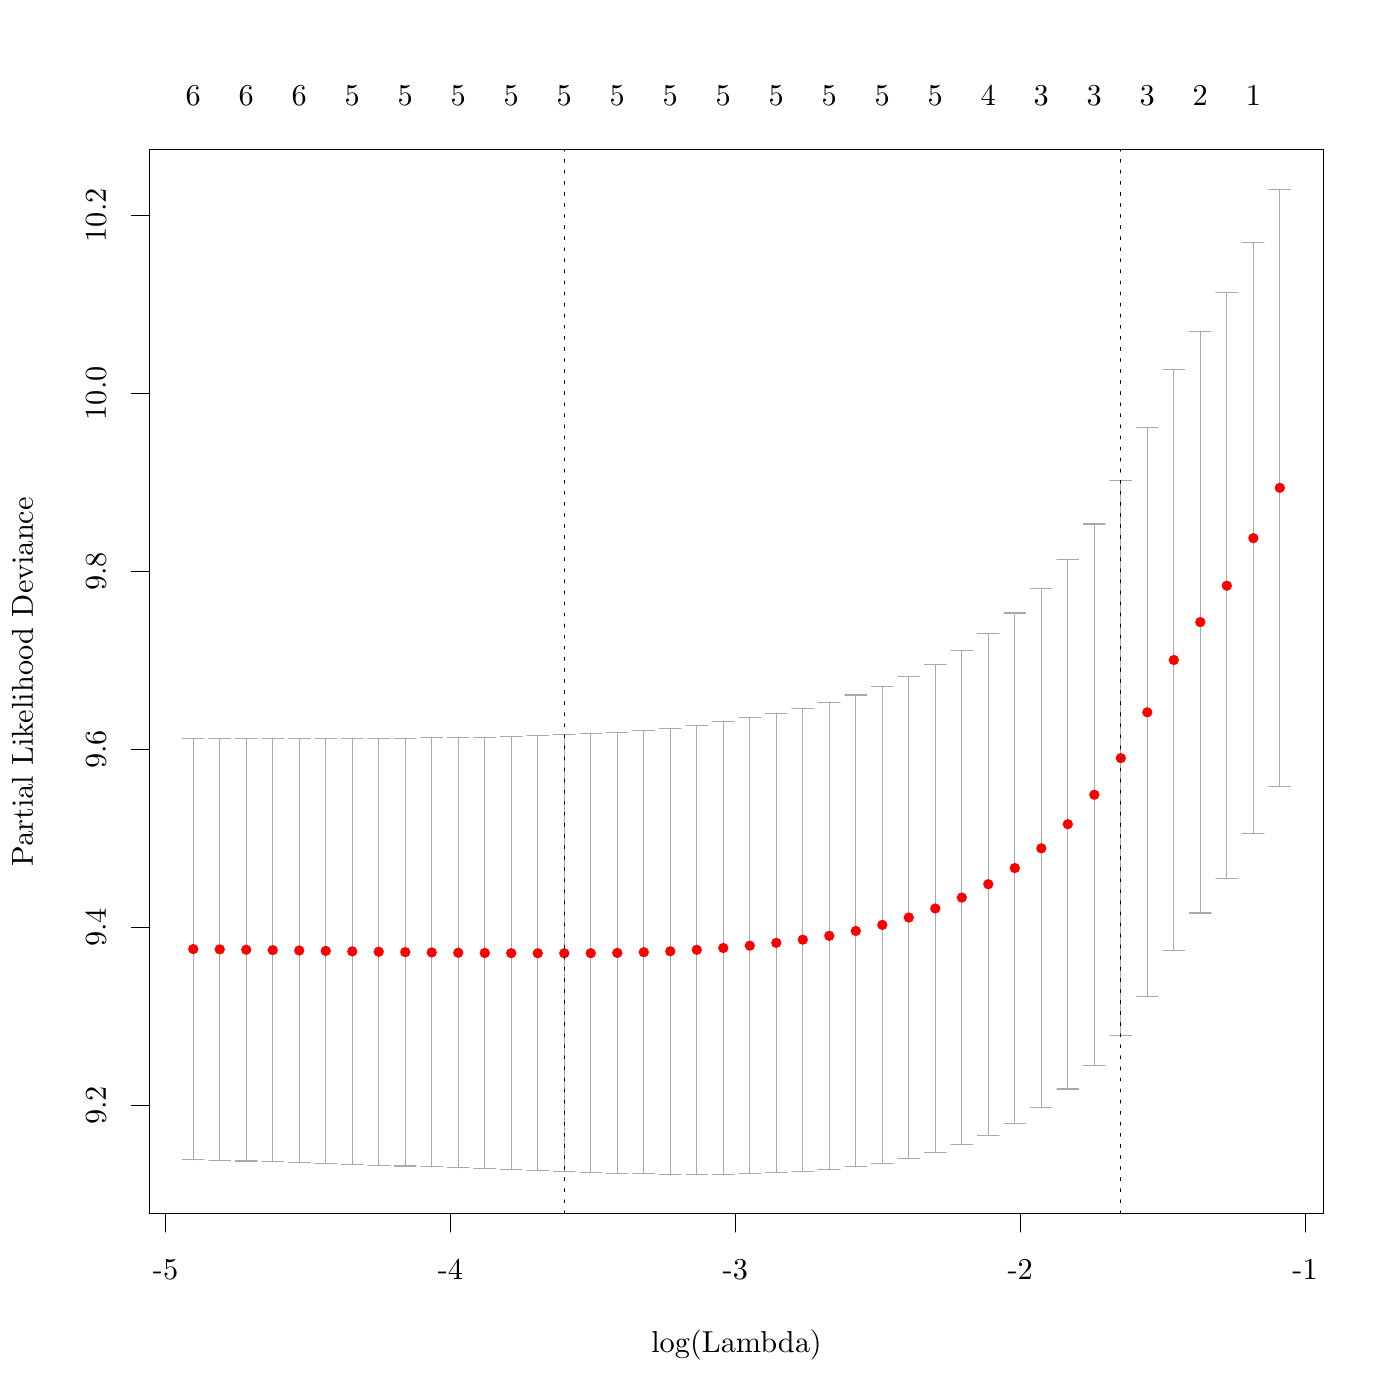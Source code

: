 % Created by tikzDevice version 0.8.1 on 2015-01-26 20:20:45
% !TEX encoding = UTF-8 Unicode
\documentclass[11pt]{memoir}
\nonstopmode

\usepackage{tikz}

\usepackage[active,tightpage,psfixbb]{preview}

\PreviewEnvironment{pgfpicture}

\setlength\PreviewBorder{0pt}

\usepackage{amsmath}
\newcommand{\SweaveOpts}[1]{}  % do not interfere with LaTeX
\newcommand{\SweaveInput}[1]{} % because they are not real TeX commands
\newcommand{\Sexpr}[1]{}       % will only be parsed by R


\usepackage{geometry}
\usepackage{amsmath}
\usepackage{lscape}
\geometry{verbose,tmargin=2.5cm,bmargin=2.5cm,lmargin=2.5cm,rmargin=2.5cm}


\begin{document}

\begin{tikzpicture}[x=1pt,y=1pt]
\definecolor{fillColor}{RGB}{255,255,255}
\path[use as bounding box,fill=fillColor,fill opacity=0.00] (0,0) rectangle (505.89,505.89);
\begin{scope}
\path[clip] (  0.00,  0.00) rectangle (505.89,505.89);
\definecolor{drawColor}{RGB}{0,0,0}

\path[draw=drawColor,line width= 0.4pt,line join=round,line cap=round] ( 59.83, 67.32) -- (471.58, 67.32);

\path[draw=drawColor,line width= 0.4pt,line join=round,line cap=round] ( 59.83, 67.32) -- ( 59.83, 60.72);

\path[draw=drawColor,line width= 0.4pt,line join=round,line cap=round] (162.77, 67.32) -- (162.77, 60.72);

\path[draw=drawColor,line width= 0.4pt,line join=round,line cap=round] (265.70, 67.32) -- (265.70, 60.72);

\path[draw=drawColor,line width= 0.4pt,line join=round,line cap=round] (368.64, 67.32) -- (368.64, 60.72);

\path[draw=drawColor,line width= 0.4pt,line join=round,line cap=round] (471.58, 67.32) -- (471.58, 60.72);

\node[text=drawColor,anchor=base,inner sep=0pt, outer sep=0pt, scale=  1.00] at ( 59.83, 43.56) {-5};

\node[text=drawColor,anchor=base,inner sep=0pt, outer sep=0pt, scale=  1.00] at (162.77, 43.56) {-4};

\node[text=drawColor,anchor=base,inner sep=0pt, outer sep=0pt, scale=  1.00] at (265.70, 43.56) {-3};

\node[text=drawColor,anchor=base,inner sep=0pt, outer sep=0pt, scale=  1.00] at (368.64, 43.56) {-2};

\node[text=drawColor,anchor=base,inner sep=0pt, outer sep=0pt, scale=  1.00] at (471.58, 43.56) {-1};

\path[draw=drawColor,line width= 0.4pt,line join=round,line cap=round] ( 54.12,106.38) -- ( 54.12,428.12);

\path[draw=drawColor,line width= 0.4pt,line join=round,line cap=round] ( 54.12,106.38) -- ( 47.52,106.38);

\path[draw=drawColor,line width= 0.4pt,line join=round,line cap=round] ( 54.12,170.73) -- ( 47.52,170.73);

\path[draw=drawColor,line width= 0.4pt,line join=round,line cap=round] ( 54.12,235.08) -- ( 47.52,235.08);

\path[draw=drawColor,line width= 0.4pt,line join=round,line cap=round] ( 54.12,299.43) -- ( 47.52,299.43);

\path[draw=drawColor,line width= 0.4pt,line join=round,line cap=round] ( 54.12,363.78) -- ( 47.52,363.78);

\path[draw=drawColor,line width= 0.4pt,line join=round,line cap=round] ( 54.12,428.12) -- ( 47.52,428.12);

\node[text=drawColor,rotate= 90.00,anchor=base,inner sep=0pt, outer sep=0pt, scale=  1.00] at ( 38.28,106.38) {9.2};

\node[text=drawColor,rotate= 90.00,anchor=base,inner sep=0pt, outer sep=0pt, scale=  1.00] at ( 38.28,170.73) {9.4};

\node[text=drawColor,rotate= 90.00,anchor=base,inner sep=0pt, outer sep=0pt, scale=  1.00] at ( 38.28,235.08) {9.6};

\node[text=drawColor,rotate= 90.00,anchor=base,inner sep=0pt, outer sep=0pt, scale=  1.00] at ( 38.28,299.43) {9.8};

\node[text=drawColor,rotate= 90.00,anchor=base,inner sep=0pt, outer sep=0pt, scale=  1.00] at ( 38.28,363.78) {10.0};

\node[text=drawColor,rotate= 90.00,anchor=base,inner sep=0pt, outer sep=0pt, scale=  1.00] at ( 38.28,428.12) {10.2};

\path[draw=drawColor,line width= 0.4pt,line join=round,line cap=round] ( 54.12, 67.32) --
	(478.17, 67.32) --
	(478.17,451.77) --
	( 54.12,451.77) --
	( 54.12, 67.32);
\end{scope}
\begin{scope}
\path[clip] (  0.00,  0.00) rectangle (505.89,505.89);
\definecolor{drawColor}{RGB}{0,0,0}

\node[text=drawColor,anchor=base,inner sep=0pt, outer sep=0pt, scale=  1.00] at (266.14, 17.16) {log(Lambda)};

\node[text=drawColor,rotate= 90.00,anchor=base,inner sep=0pt, outer sep=0pt, scale=  1.00] at ( 11.88,259.55) {Partial Likelihood Deviance};
\end{scope}
\begin{scope}
\path[clip] ( 54.12, 67.32) rectangle (478.17,451.77);
\definecolor{drawColor}{RGB}{169,169,169}

\path[draw=drawColor,line width= 0.4pt,line join=round,line cap=round] (462.46,437.53) -- (462.46,221.68);

\path[draw=drawColor,line width= 0.4pt,line join=round,line cap=round] (452.89,418.15) -- (452.89,204.68);

\path[draw=drawColor,line width= 0.4pt,line join=round,line cap=round] (443.31,400.11) -- (443.31,188.39);

\path[draw=drawColor,line width= 0.4pt,line join=round,line cap=round] (433.73,386.22) -- (433.73,175.96);

\path[draw=drawColor,line width= 0.4pt,line join=round,line cap=round] (424.16,372.40) -- (424.16,162.38);

\path[draw=drawColor,line width= 0.4pt,line join=round,line cap=round] (414.58,351.32) -- (414.58,145.66);

\path[draw=drawColor,line width= 0.4pt,line join=round,line cap=round] (405.01,332.12) -- (405.01,131.75);

\path[draw=drawColor,line width= 0.4pt,line join=round,line cap=round] (395.43,316.52) -- (395.43,120.90);

\path[draw=drawColor,line width= 0.4pt,line join=round,line cap=round] (385.85,303.76) -- (385.85,112.38);

\path[draw=drawColor,line width= 0.4pt,line join=round,line cap=round] (376.28,293.16) -- (376.28,105.54);

\path[draw=drawColor,line width= 0.4pt,line join=round,line cap=round] (366.70,284.36) -- (366.70,100.05);

\path[draw=drawColor,line width= 0.4pt,line join=round,line cap=round] (357.12,277.05) -- (357.12, 95.72);

\path[draw=drawColor,line width= 0.4pt,line join=round,line cap=round] (347.55,270.90) -- (347.55, 92.20);

\path[draw=drawColor,line width= 0.4pt,line join=round,line cap=round] (337.97,265.79) -- (337.97, 89.44);

\path[draw=drawColor,line width= 0.4pt,line join=round,line cap=round] (328.39,261.48) -- (328.39, 87.20);

\path[draw=drawColor,line width= 0.4pt,line join=round,line cap=round] (318.82,257.87) -- (318.82, 85.50);

\path[draw=drawColor,line width= 0.4pt,line join=round,line cap=round] (309.24,254.75) -- (309.24, 84.23);

\path[draw=drawColor,line width= 0.4pt,line join=round,line cap=round] (299.66,252.15) -- (299.66, 83.30);

\path[draw=drawColor,line width= 0.4pt,line join=round,line cap=round] (290.09,250.00) -- (290.09, 82.67);

\path[draw=drawColor,line width= 0.4pt,line join=round,line cap=round] (280.51,248.15) -- (280.51, 82.20);

\path[draw=drawColor,line width= 0.4pt,line join=round,line cap=round] (270.93,246.50) -- (270.93, 81.84);

\path[draw=drawColor,line width= 0.4pt,line join=round,line cap=round] (261.36,245.03) -- (261.36, 81.64);

\path[draw=drawColor,line width= 0.4pt,line join=round,line cap=round] (251.78,243.78) -- (251.78, 81.56);

\path[draw=drawColor,line width= 0.4pt,line join=round,line cap=round] (242.20,242.73) -- (242.20, 81.57);

\path[draw=drawColor,line width= 0.4pt,line join=round,line cap=round] (232.63,241.91) -- (232.63, 81.70);

\path[draw=drawColor,line width= 0.4pt,line join=round,line cap=round] (223.05,241.24) -- (223.05, 81.88);

\path[draw=drawColor,line width= 0.4pt,line join=round,line cap=round] (213.47,240.73) -- (213.47, 82.17);

\path[draw=drawColor,line width= 0.4pt,line join=round,line cap=round] (203.90,240.33) -- (203.90, 82.51);

\path[draw=drawColor,line width= 0.4pt,line join=round,line cap=round] (194.32,240.01) -- (194.32, 82.86);

\path[draw=drawColor,line width= 0.4pt,line join=round,line cap=round] (184.74,239.74) -- (184.74, 83.20);

\path[draw=drawColor,line width= 0.4pt,line join=round,line cap=round] (175.17,239.52) -- (175.17, 83.54);

\path[draw=drawColor,line width= 0.4pt,line join=round,line cap=round] (165.59,239.36) -- (165.59, 83.89);

\path[draw=drawColor,line width= 0.4pt,line join=round,line cap=round] (156.01,239.24) -- (156.01, 84.23);

\path[draw=drawColor,line width= 0.4pt,line join=round,line cap=round] (146.44,239.13) -- (146.44, 84.55);

\path[draw=drawColor,line width= 0.4pt,line join=round,line cap=round] (136.86,239.09) -- (136.86, 84.88);

\path[draw=drawColor,line width= 0.4pt,line join=round,line cap=round] (127.28,239.05) -- (127.28, 85.20);

\path[draw=drawColor,line width= 0.4pt,line join=round,line cap=round] (117.71,239.03) -- (117.71, 85.51);

\path[draw=drawColor,line width= 0.4pt,line join=round,line cap=round] (108.13,239.03) -- (108.13, 85.81);

\path[draw=drawColor,line width= 0.4pt,line join=round,line cap=round] ( 98.56,239.03) -- ( 98.56, 86.09);

\path[draw=drawColor,line width= 0.4pt,line join=round,line cap=round] ( 88.98,239.04) -- ( 88.98, 86.35);

\path[draw=drawColor,line width= 0.4pt,line join=round,line cap=round] ( 79.40,239.06) -- ( 79.40, 86.60);

\path[draw=drawColor,line width= 0.4pt,line join=round,line cap=round] ( 69.83,239.07) -- ( 69.83, 86.82);

\path[draw=drawColor,line width= 0.4pt,line join=round,line cap=round] (458.54,437.53) -- (466.39,437.53);

\path[draw=drawColor,line width= 0.4pt,line join=round,line cap=round] (448.96,418.15) -- (456.81,418.15);

\path[draw=drawColor,line width= 0.4pt,line join=round,line cap=round] (439.38,400.11) -- (447.24,400.11);

\path[draw=drawColor,line width= 0.4pt,line join=round,line cap=round] (429.81,386.22) -- (437.66,386.22);

\path[draw=drawColor,line width= 0.4pt,line join=round,line cap=round] (420.23,372.40) -- (428.08,372.40);

\path[draw=drawColor,line width= 0.4pt,line join=round,line cap=round] (410.66,351.32) -- (418.51,351.32);

\path[draw=drawColor,line width= 0.4pt,line join=round,line cap=round] (401.08,332.12) -- (408.93,332.12);

\path[draw=drawColor,line width= 0.4pt,line join=round,line cap=round] (391.50,316.52) -- (399.35,316.52);

\path[draw=drawColor,line width= 0.4pt,line join=round,line cap=round] (381.93,303.76) -- (389.78,303.76);

\path[draw=drawColor,line width= 0.4pt,line join=round,line cap=round] (372.35,293.16) -- (380.20,293.16);

\path[draw=drawColor,line width= 0.4pt,line join=round,line cap=round] (362.77,284.36) -- (370.63,284.36);

\path[draw=drawColor,line width= 0.4pt,line join=round,line cap=round] (353.20,277.05) -- (361.05,277.05);

\path[draw=drawColor,line width= 0.4pt,line join=round,line cap=round] (343.62,270.90) -- (351.47,270.90);

\path[draw=drawColor,line width= 0.4pt,line join=round,line cap=round] (334.04,265.79) -- (341.90,265.79);

\path[draw=drawColor,line width= 0.4pt,line join=round,line cap=round] (324.47,261.48) -- (332.32,261.48);

\path[draw=drawColor,line width= 0.4pt,line join=round,line cap=round] (314.89,257.87) -- (322.74,257.87);

\path[draw=drawColor,line width= 0.4pt,line join=round,line cap=round] (305.31,254.75) -- (313.17,254.75);

\path[draw=drawColor,line width= 0.4pt,line join=round,line cap=round] (295.74,252.15) -- (303.59,252.15);

\path[draw=drawColor,line width= 0.4pt,line join=round,line cap=round] (286.16,250.00) -- (294.01,250.00);

\path[draw=drawColor,line width= 0.4pt,line join=round,line cap=round] (276.58,248.15) -- (284.44,248.15);

\path[draw=drawColor,line width= 0.4pt,line join=round,line cap=round] (267.01,246.50) -- (274.86,246.50);

\path[draw=drawColor,line width= 0.4pt,line join=round,line cap=round] (257.43,245.03) -- (265.28,245.03);

\path[draw=drawColor,line width= 0.4pt,line join=round,line cap=round] (247.85,243.78) -- (255.71,243.78);

\path[draw=drawColor,line width= 0.4pt,line join=round,line cap=round] (238.28,242.73) -- (246.13,242.73);

\path[draw=drawColor,line width= 0.4pt,line join=round,line cap=round] (228.70,241.91) -- (236.55,241.91);

\path[draw=drawColor,line width= 0.4pt,line join=round,line cap=round] (219.12,241.24) -- (226.98,241.24);

\path[draw=drawColor,line width= 0.4pt,line join=round,line cap=round] (209.55,240.73) -- (217.40,240.73);

\path[draw=drawColor,line width= 0.4pt,line join=round,line cap=round] (199.97,240.33) -- (207.82,240.33);

\path[draw=drawColor,line width= 0.4pt,line join=round,line cap=round] (190.39,240.01) -- (198.25,240.01);

\path[draw=drawColor,line width= 0.4pt,line join=round,line cap=round] (180.82,239.74) -- (188.67,239.74);

\path[draw=drawColor,line width= 0.4pt,line join=round,line cap=round] (171.24,239.52) -- (179.09,239.52);

\path[draw=drawColor,line width= 0.4pt,line join=round,line cap=round] (161.66,239.36) -- (169.52,239.36);

\path[draw=drawColor,line width= 0.4pt,line join=round,line cap=round] (152.09,239.24) -- (159.94,239.24);

\path[draw=drawColor,line width= 0.4pt,line join=round,line cap=round] (142.51,239.13) -- (150.36,239.13);

\path[draw=drawColor,line width= 0.4pt,line join=round,line cap=round] (132.94,239.09) -- (140.79,239.09);

\path[draw=drawColor,line width= 0.4pt,line join=round,line cap=round] (123.36,239.05) -- (131.21,239.05);

\path[draw=drawColor,line width= 0.4pt,line join=round,line cap=round] (113.78,239.03) -- (121.63,239.03);

\path[draw=drawColor,line width= 0.4pt,line join=round,line cap=round] (104.21,239.03) -- (112.06,239.03);

\path[draw=drawColor,line width= 0.4pt,line join=round,line cap=round] ( 94.63,239.03) -- (102.48,239.03);

\path[draw=drawColor,line width= 0.4pt,line join=round,line cap=round] ( 85.05,239.04) -- ( 92.91,239.04);

\path[draw=drawColor,line width= 0.4pt,line join=round,line cap=round] ( 75.48,239.06) -- ( 83.33,239.06);

\path[draw=drawColor,line width= 0.4pt,line join=round,line cap=round] ( 65.90,239.07) -- ( 73.75,239.07);

\path[draw=drawColor,line width= 0.4pt,line join=round,line cap=round] (458.54,221.68) -- (466.39,221.68);

\path[draw=drawColor,line width= 0.4pt,line join=round,line cap=round] (448.96,204.68) -- (456.81,204.68);

\path[draw=drawColor,line width= 0.4pt,line join=round,line cap=round] (439.38,188.39) -- (447.24,188.39);

\path[draw=drawColor,line width= 0.4pt,line join=round,line cap=round] (429.81,175.96) -- (437.66,175.96);

\path[draw=drawColor,line width= 0.4pt,line join=round,line cap=round] (420.23,162.38) -- (428.08,162.38);

\path[draw=drawColor,line width= 0.4pt,line join=round,line cap=round] (410.66,145.66) -- (418.51,145.66);

\path[draw=drawColor,line width= 0.4pt,line join=round,line cap=round] (401.08,131.75) -- (408.93,131.75);

\path[draw=drawColor,line width= 0.4pt,line join=round,line cap=round] (391.50,120.90) -- (399.35,120.90);

\path[draw=drawColor,line width= 0.4pt,line join=round,line cap=round] (381.93,112.38) -- (389.78,112.38);

\path[draw=drawColor,line width= 0.4pt,line join=round,line cap=round] (372.35,105.54) -- (380.20,105.54);

\path[draw=drawColor,line width= 0.4pt,line join=round,line cap=round] (362.77,100.05) -- (370.63,100.05);

\path[draw=drawColor,line width= 0.4pt,line join=round,line cap=round] (353.20, 95.72) -- (361.05, 95.72);

\path[draw=drawColor,line width= 0.4pt,line join=round,line cap=round] (343.62, 92.20) -- (351.47, 92.20);

\path[draw=drawColor,line width= 0.4pt,line join=round,line cap=round] (334.04, 89.44) -- (341.90, 89.44);

\path[draw=drawColor,line width= 0.4pt,line join=round,line cap=round] (324.47, 87.20) -- (332.32, 87.20);

\path[draw=drawColor,line width= 0.4pt,line join=round,line cap=round] (314.89, 85.50) -- (322.74, 85.50);

\path[draw=drawColor,line width= 0.4pt,line join=round,line cap=round] (305.31, 84.23) -- (313.17, 84.23);

\path[draw=drawColor,line width= 0.4pt,line join=round,line cap=round] (295.74, 83.30) -- (303.59, 83.30);

\path[draw=drawColor,line width= 0.4pt,line join=round,line cap=round] (286.16, 82.67) -- (294.01, 82.67);

\path[draw=drawColor,line width= 0.4pt,line join=round,line cap=round] (276.58, 82.20) -- (284.44, 82.20);

\path[draw=drawColor,line width= 0.4pt,line join=round,line cap=round] (267.01, 81.84) -- (274.86, 81.84);

\path[draw=drawColor,line width= 0.4pt,line join=round,line cap=round] (257.43, 81.64) -- (265.28, 81.64);

\path[draw=drawColor,line width= 0.4pt,line join=round,line cap=round] (247.85, 81.56) -- (255.71, 81.56);

\path[draw=drawColor,line width= 0.4pt,line join=round,line cap=round] (238.28, 81.57) -- (246.13, 81.57);

\path[draw=drawColor,line width= 0.4pt,line join=round,line cap=round] (228.70, 81.70) -- (236.55, 81.70);

\path[draw=drawColor,line width= 0.4pt,line join=round,line cap=round] (219.12, 81.88) -- (226.98, 81.88);

\path[draw=drawColor,line width= 0.4pt,line join=round,line cap=round] (209.55, 82.17) -- (217.40, 82.17);

\path[draw=drawColor,line width= 0.4pt,line join=round,line cap=round] (199.97, 82.51) -- (207.82, 82.51);

\path[draw=drawColor,line width= 0.4pt,line join=round,line cap=round] (190.39, 82.86) -- (198.25, 82.86);

\path[draw=drawColor,line width= 0.4pt,line join=round,line cap=round] (180.82, 83.20) -- (188.67, 83.20);

\path[draw=drawColor,line width= 0.4pt,line join=round,line cap=round] (171.24, 83.54) -- (179.09, 83.54);

\path[draw=drawColor,line width= 0.4pt,line join=round,line cap=round] (161.66, 83.89) -- (169.52, 83.89);

\path[draw=drawColor,line width= 0.4pt,line join=round,line cap=round] (152.09, 84.23) -- (159.94, 84.23);

\path[draw=drawColor,line width= 0.4pt,line join=round,line cap=round] (142.51, 84.55) -- (150.36, 84.55);

\path[draw=drawColor,line width= 0.4pt,line join=round,line cap=round] (132.94, 84.88) -- (140.79, 84.88);

\path[draw=drawColor,line width= 0.4pt,line join=round,line cap=round] (123.36, 85.20) -- (131.21, 85.20);

\path[draw=drawColor,line width= 0.4pt,line join=round,line cap=round] (113.78, 85.51) -- (121.63, 85.51);

\path[draw=drawColor,line width= 0.4pt,line join=round,line cap=round] (104.21, 85.81) -- (112.06, 85.81);

\path[draw=drawColor,line width= 0.4pt,line join=round,line cap=round] ( 94.63, 86.09) -- (102.48, 86.09);

\path[draw=drawColor,line width= 0.4pt,line join=round,line cap=round] ( 85.05, 86.35) -- ( 92.91, 86.35);

\path[draw=drawColor,line width= 0.4pt,line join=round,line cap=round] ( 75.48, 86.60) -- ( 83.33, 86.60);

\path[draw=drawColor,line width= 0.4pt,line join=round,line cap=round] ( 65.90, 86.82) -- ( 73.75, 86.82);
\definecolor{drawColor}{RGB}{255,0,0}
\definecolor{fillColor}{RGB}{255,0,0}

\path[draw=drawColor,line width= 0.4pt,line join=round,line cap=round,fill=fillColor] (462.46,329.61) circle (  1.65);

\path[draw=drawColor,line width= 0.4pt,line join=round,line cap=round,fill=fillColor] (452.89,311.42) circle (  1.65);

\path[draw=drawColor,line width= 0.4pt,line join=round,line cap=round,fill=fillColor] (443.31,294.25) circle (  1.65);

\path[draw=drawColor,line width= 0.4pt,line join=round,line cap=round,fill=fillColor] (433.73,281.09) circle (  1.65);

\path[draw=drawColor,line width= 0.4pt,line join=round,line cap=round,fill=fillColor] (424.16,267.39) circle (  1.65);

\path[draw=drawColor,line width= 0.4pt,line join=round,line cap=round,fill=fillColor] (414.58,248.49) circle (  1.65);

\path[draw=drawColor,line width= 0.4pt,line join=round,line cap=round,fill=fillColor] (405.01,231.93) circle (  1.65);

\path[draw=drawColor,line width= 0.4pt,line join=round,line cap=round,fill=fillColor] (395.43,218.71) circle (  1.65);

\path[draw=drawColor,line width= 0.4pt,line join=round,line cap=round,fill=fillColor] (385.85,208.07) circle (  1.65);

\path[draw=drawColor,line width= 0.4pt,line join=round,line cap=round,fill=fillColor] (376.28,199.35) circle (  1.65);

\path[draw=drawColor,line width= 0.4pt,line join=round,line cap=round,fill=fillColor] (366.70,192.21) circle (  1.65);

\path[draw=drawColor,line width= 0.4pt,line join=round,line cap=round,fill=fillColor] (357.12,186.38) circle (  1.65);

\path[draw=drawColor,line width= 0.4pt,line join=round,line cap=round,fill=fillColor] (347.55,181.55) circle (  1.65);

\path[draw=drawColor,line width= 0.4pt,line join=round,line cap=round,fill=fillColor] (337.97,177.61) circle (  1.65);

\path[draw=drawColor,line width= 0.4pt,line join=round,line cap=round,fill=fillColor] (328.39,174.34) circle (  1.65);

\path[draw=drawColor,line width= 0.4pt,line join=round,line cap=round,fill=fillColor] (318.82,171.68) circle (  1.65);

\path[draw=drawColor,line width= 0.4pt,line join=round,line cap=round,fill=fillColor] (309.24,169.49) circle (  1.65);

\path[draw=drawColor,line width= 0.4pt,line join=round,line cap=round,fill=fillColor] (299.66,167.73) circle (  1.65);

\path[draw=drawColor,line width= 0.4pt,line join=round,line cap=round,fill=fillColor] (290.09,166.34) circle (  1.65);

\path[draw=drawColor,line width= 0.4pt,line join=round,line cap=round,fill=fillColor] (280.51,165.18) circle (  1.65);

\path[draw=drawColor,line width= 0.4pt,line join=round,line cap=round,fill=fillColor] (270.93,164.17) circle (  1.65);

\path[draw=drawColor,line width= 0.4pt,line join=round,line cap=round,fill=fillColor] (261.36,163.34) circle (  1.65);

\path[draw=drawColor,line width= 0.4pt,line join=round,line cap=round,fill=fillColor] (251.78,162.67) circle (  1.65);

\path[draw=drawColor,line width= 0.4pt,line join=round,line cap=round,fill=fillColor] (242.20,162.15) circle (  1.65);

\path[draw=drawColor,line width= 0.4pt,line join=round,line cap=round,fill=fillColor] (232.63,161.81) circle (  1.65);

\path[draw=drawColor,line width= 0.4pt,line join=round,line cap=round,fill=fillColor] (223.05,161.56) circle (  1.65);

\path[draw=drawColor,line width= 0.4pt,line join=round,line cap=round,fill=fillColor] (213.47,161.45) circle (  1.65);

\path[draw=drawColor,line width= 0.4pt,line join=round,line cap=round,fill=fillColor] (203.90,161.42) circle (  1.65);

\path[draw=drawColor,line width= 0.4pt,line join=round,line cap=round,fill=fillColor] (194.32,161.43) circle (  1.65);

\path[draw=drawColor,line width= 0.4pt,line join=round,line cap=round,fill=fillColor] (184.74,161.47) circle (  1.65);

\path[draw=drawColor,line width= 0.4pt,line join=round,line cap=round,fill=fillColor] (175.17,161.53) circle (  1.65);

\path[draw=drawColor,line width= 0.4pt,line join=round,line cap=round,fill=fillColor] (165.59,161.62) circle (  1.65);

\path[draw=drawColor,line width= 0.4pt,line join=round,line cap=round,fill=fillColor] (156.01,161.73) circle (  1.65);

\path[draw=drawColor,line width= 0.4pt,line join=round,line cap=round,fill=fillColor] (146.44,161.84) circle (  1.65);

\path[draw=drawColor,line width= 0.4pt,line join=round,line cap=round,fill=fillColor] (136.86,161.98) circle (  1.65);

\path[draw=drawColor,line width= 0.4pt,line join=round,line cap=round,fill=fillColor] (127.28,162.12) circle (  1.65);

\path[draw=drawColor,line width= 0.4pt,line join=round,line cap=round,fill=fillColor] (117.71,162.27) circle (  1.65);

\path[draw=drawColor,line width= 0.4pt,line join=round,line cap=round,fill=fillColor] (108.13,162.42) circle (  1.65);

\path[draw=drawColor,line width= 0.4pt,line join=round,line cap=round,fill=fillColor] ( 98.56,162.56) circle (  1.65);

\path[draw=drawColor,line width= 0.4pt,line join=round,line cap=round,fill=fillColor] ( 88.98,162.70) circle (  1.65);

\path[draw=drawColor,line width= 0.4pt,line join=round,line cap=round,fill=fillColor] ( 79.40,162.83) circle (  1.65);

\path[draw=drawColor,line width= 0.4pt,line join=round,line cap=round,fill=fillColor] ( 69.83,162.94) circle (  1.65);
\end{scope}
\begin{scope}
\path[clip] (  0.00,  0.00) rectangle (505.89,505.89);
\definecolor{drawColor}{RGB}{0,0,0}

\node[text=drawColor,anchor=base,inner sep=0pt, outer sep=0pt, scale=  1.00] at ( 69.83,467.61) {6};

\node[text=drawColor,anchor=base,inner sep=0pt, outer sep=0pt, scale=  1.00] at ( 88.98,467.61) {6};

\node[text=drawColor,anchor=base,inner sep=0pt, outer sep=0pt, scale=  1.00] at (108.13,467.61) {6};

\node[text=drawColor,anchor=base,inner sep=0pt, outer sep=0pt, scale=  1.00] at (127.28,467.61) {5};

\node[text=drawColor,anchor=base,inner sep=0pt, outer sep=0pt, scale=  1.00] at (146.44,467.61) {5};

\node[text=drawColor,anchor=base,inner sep=0pt, outer sep=0pt, scale=  1.00] at (165.59,467.61) {5};

\node[text=drawColor,anchor=base,inner sep=0pt, outer sep=0pt, scale=  1.00] at (184.74,467.61) {5};

\node[text=drawColor,anchor=base,inner sep=0pt, outer sep=0pt, scale=  1.00] at (203.90,467.61) {5};

\node[text=drawColor,anchor=base,inner sep=0pt, outer sep=0pt, scale=  1.00] at (223.05,467.61) {5};

\node[text=drawColor,anchor=base,inner sep=0pt, outer sep=0pt, scale=  1.00] at (242.20,467.61) {5};

\node[text=drawColor,anchor=base,inner sep=0pt, outer sep=0pt, scale=  1.00] at (261.36,467.61) {5};

\node[text=drawColor,anchor=base,inner sep=0pt, outer sep=0pt, scale=  1.00] at (280.51,467.61) {5};

\node[text=drawColor,anchor=base,inner sep=0pt, outer sep=0pt, scale=  1.00] at (299.66,467.61) {5};

\node[text=drawColor,anchor=base,inner sep=0pt, outer sep=0pt, scale=  1.00] at (318.82,467.61) {5};

\node[text=drawColor,anchor=base,inner sep=0pt, outer sep=0pt, scale=  1.00] at (337.97,467.61) {5};

\node[text=drawColor,anchor=base,inner sep=0pt, outer sep=0pt, scale=  1.00] at (357.12,467.61) {4};

\node[text=drawColor,anchor=base,inner sep=0pt, outer sep=0pt, scale=  1.00] at (376.28,467.61) {3};

\node[text=drawColor,anchor=base,inner sep=0pt, outer sep=0pt, scale=  1.00] at (395.43,467.61) {3};

\node[text=drawColor,anchor=base,inner sep=0pt, outer sep=0pt, scale=  1.00] at (414.58,467.61) {3};

\node[text=drawColor,anchor=base,inner sep=0pt, outer sep=0pt, scale=  1.00] at (433.73,467.61) {2};

\node[text=drawColor,anchor=base,inner sep=0pt, outer sep=0pt, scale=  1.00] at (452.89,467.61) {1};
\end{scope}
\begin{scope}
\path[clip] ( 54.12, 67.32) rectangle (478.17,451.77);
\definecolor{drawColor}{RGB}{0,0,0}

\path[draw=drawColor,line width= 0.4pt,dash pattern=on 1pt off 3pt ,line join=round,line cap=round] (203.90, 67.32) -- (203.90,451.77);

\path[draw=drawColor,line width= 0.4pt,dash pattern=on 1pt off 3pt ,line join=round,line cap=round] (405.01, 67.32) -- (405.01,451.77);
\end{scope}
\end{tikzpicture}

\end{document}
